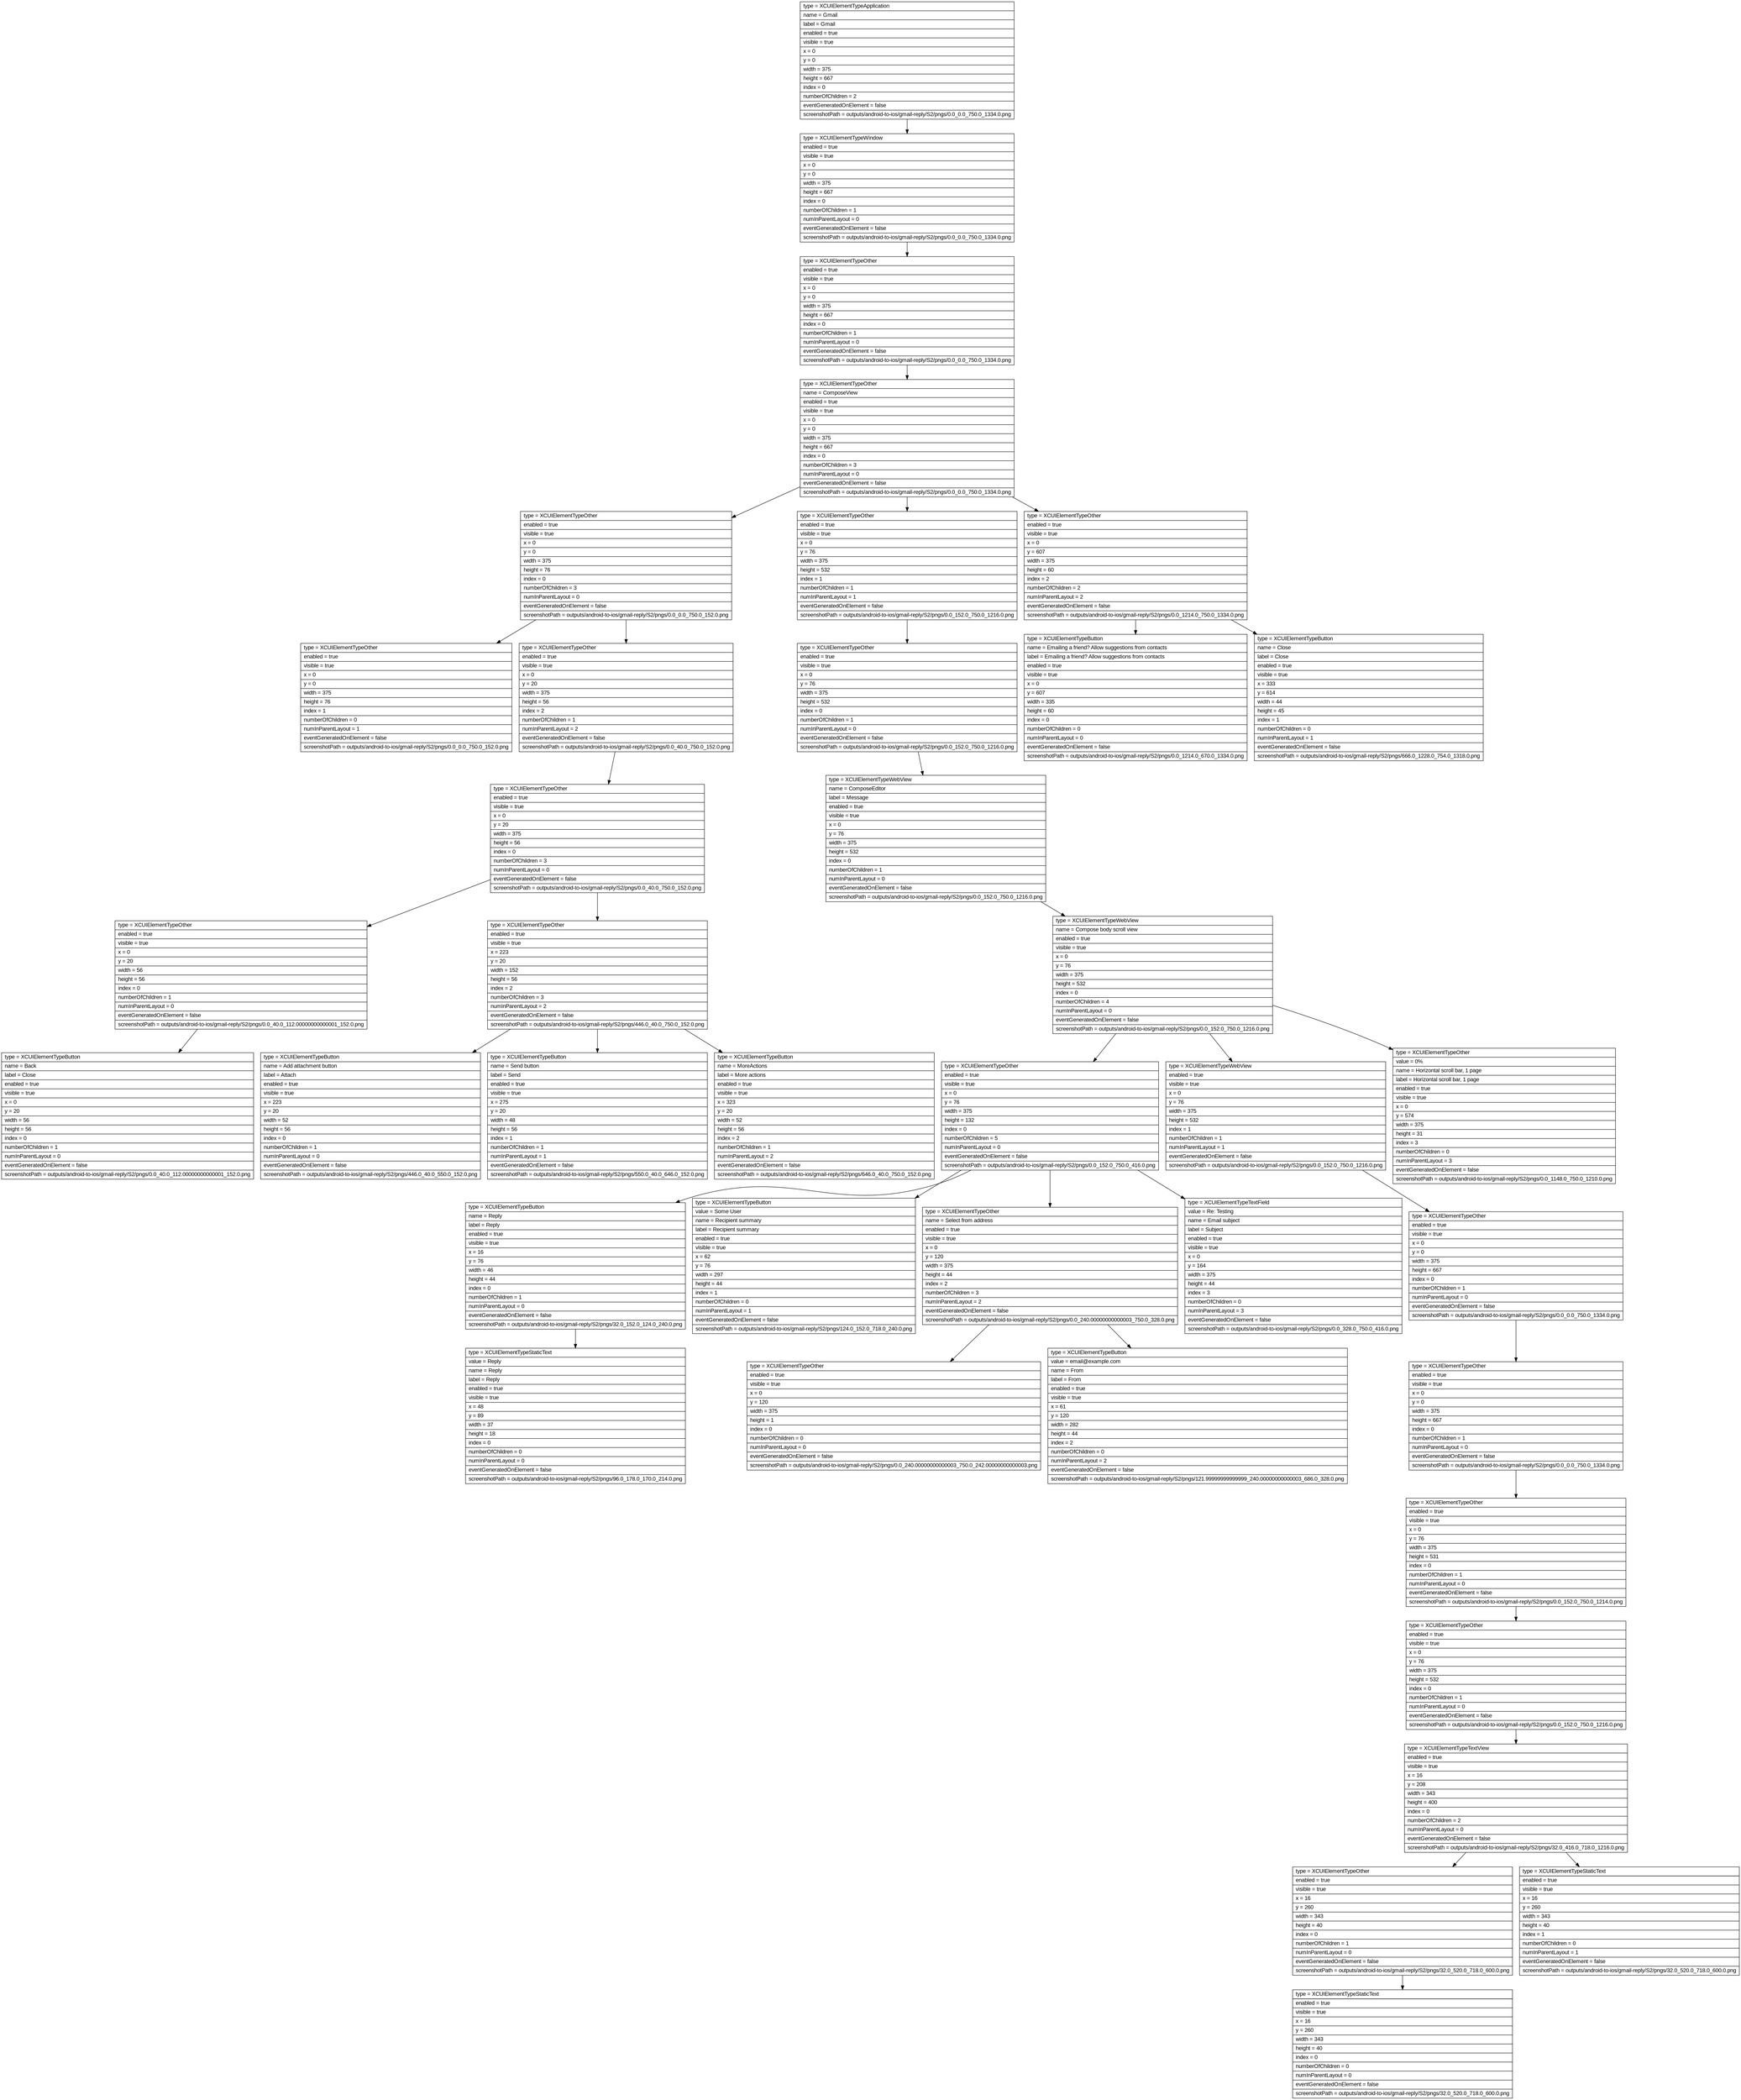 digraph Layout {

	node [shape=record fontname=Arial];

	0	[label="{type = XCUIElementTypeApplication\l|name = Gmail\l|label = Gmail\l|enabled = true\l|visible = true\l|x = 0\l|y = 0\l|width = 375\l|height = 667\l|index = 0\l|numberOfChildren = 2\l|eventGeneratedOnElement = false \l|screenshotPath = outputs/android-to-ios/gmail-reply/S2/pngs/0.0_0.0_750.0_1334.0.png\l}"]
	1	[label="{type = XCUIElementTypeWindow\l|enabled = true\l|visible = true\l|x = 0\l|y = 0\l|width = 375\l|height = 667\l|index = 0\l|numberOfChildren = 1\l|numInParentLayout = 0\l|eventGeneratedOnElement = false \l|screenshotPath = outputs/android-to-ios/gmail-reply/S2/pngs/0.0_0.0_750.0_1334.0.png\l}"]
	2	[label="{type = XCUIElementTypeOther\l|enabled = true\l|visible = true\l|x = 0\l|y = 0\l|width = 375\l|height = 667\l|index = 0\l|numberOfChildren = 1\l|numInParentLayout = 0\l|eventGeneratedOnElement = false \l|screenshotPath = outputs/android-to-ios/gmail-reply/S2/pngs/0.0_0.0_750.0_1334.0.png\l}"]
	3	[label="{type = XCUIElementTypeOther\l|name = ComposeView\l|enabled = true\l|visible = true\l|x = 0\l|y = 0\l|width = 375\l|height = 667\l|index = 0\l|numberOfChildren = 3\l|numInParentLayout = 0\l|eventGeneratedOnElement = false \l|screenshotPath = outputs/android-to-ios/gmail-reply/S2/pngs/0.0_0.0_750.0_1334.0.png\l}"]
	4	[label="{type = XCUIElementTypeOther\l|enabled = true\l|visible = true\l|x = 0\l|y = 0\l|width = 375\l|height = 76\l|index = 0\l|numberOfChildren = 3\l|numInParentLayout = 0\l|eventGeneratedOnElement = false \l|screenshotPath = outputs/android-to-ios/gmail-reply/S2/pngs/0.0_0.0_750.0_152.0.png\l}"]
	5	[label="{type = XCUIElementTypeOther\l|enabled = true\l|visible = true\l|x = 0\l|y = 76\l|width = 375\l|height = 532\l|index = 1\l|numberOfChildren = 1\l|numInParentLayout = 1\l|eventGeneratedOnElement = false \l|screenshotPath = outputs/android-to-ios/gmail-reply/S2/pngs/0.0_152.0_750.0_1216.0.png\l}"]
	6	[label="{type = XCUIElementTypeOther\l|enabled = true\l|visible = true\l|x = 0\l|y = 607\l|width = 375\l|height = 60\l|index = 2\l|numberOfChildren = 2\l|numInParentLayout = 2\l|eventGeneratedOnElement = false \l|screenshotPath = outputs/android-to-ios/gmail-reply/S2/pngs/0.0_1214.0_750.0_1334.0.png\l}"]
	7	[label="{type = XCUIElementTypeOther\l|enabled = true\l|visible = true\l|x = 0\l|y = 0\l|width = 375\l|height = 76\l|index = 1\l|numberOfChildren = 0\l|numInParentLayout = 1\l|eventGeneratedOnElement = false \l|screenshotPath = outputs/android-to-ios/gmail-reply/S2/pngs/0.0_0.0_750.0_152.0.png\l}"]
	8	[label="{type = XCUIElementTypeOther\l|enabled = true\l|visible = true\l|x = 0\l|y = 20\l|width = 375\l|height = 56\l|index = 2\l|numberOfChildren = 1\l|numInParentLayout = 2\l|eventGeneratedOnElement = false \l|screenshotPath = outputs/android-to-ios/gmail-reply/S2/pngs/0.0_40.0_750.0_152.0.png\l}"]
	9	[label="{type = XCUIElementTypeOther\l|enabled = true\l|visible = true\l|x = 0\l|y = 76\l|width = 375\l|height = 532\l|index = 0\l|numberOfChildren = 1\l|numInParentLayout = 0\l|eventGeneratedOnElement = false \l|screenshotPath = outputs/android-to-ios/gmail-reply/S2/pngs/0.0_152.0_750.0_1216.0.png\l}"]
	10	[label="{type = XCUIElementTypeButton\l|name = Emailing a friend? Allow suggestions from contacts\l|label = Emailing a friend? Allow suggestions from contacts\l|enabled = true\l|visible = true\l|x = 0\l|y = 607\l|width = 335\l|height = 60\l|index = 0\l|numberOfChildren = 0\l|numInParentLayout = 0\l|eventGeneratedOnElement = false \l|screenshotPath = outputs/android-to-ios/gmail-reply/S2/pngs/0.0_1214.0_670.0_1334.0.png\l}"]
	11	[label="{type = XCUIElementTypeButton\l|name = Close\l|label = Close\l|enabled = true\l|visible = true\l|x = 333\l|y = 614\l|width = 44\l|height = 45\l|index = 1\l|numberOfChildren = 0\l|numInParentLayout = 1\l|eventGeneratedOnElement = false \l|screenshotPath = outputs/android-to-ios/gmail-reply/S2/pngs/666.0_1228.0_754.0_1318.0.png\l}"]
	12	[label="{type = XCUIElementTypeOther\l|enabled = true\l|visible = true\l|x = 0\l|y = 20\l|width = 375\l|height = 56\l|index = 0\l|numberOfChildren = 3\l|numInParentLayout = 0\l|eventGeneratedOnElement = false \l|screenshotPath = outputs/android-to-ios/gmail-reply/S2/pngs/0.0_40.0_750.0_152.0.png\l}"]
	13	[label="{type = XCUIElementTypeWebView\l|name = ComposeEditor\l|label = Message\l|enabled = true\l|visible = true\l|x = 0\l|y = 76\l|width = 375\l|height = 532\l|index = 0\l|numberOfChildren = 1\l|numInParentLayout = 0\l|eventGeneratedOnElement = false \l|screenshotPath = outputs/android-to-ios/gmail-reply/S2/pngs/0.0_152.0_750.0_1216.0.png\l}"]
	14	[label="{type = XCUIElementTypeOther\l|enabled = true\l|visible = true\l|x = 0\l|y = 20\l|width = 56\l|height = 56\l|index = 0\l|numberOfChildren = 1\l|numInParentLayout = 0\l|eventGeneratedOnElement = false \l|screenshotPath = outputs/android-to-ios/gmail-reply/S2/pngs/0.0_40.0_112.00000000000001_152.0.png\l}"]
	15	[label="{type = XCUIElementTypeOther\l|enabled = true\l|visible = true\l|x = 223\l|y = 20\l|width = 152\l|height = 56\l|index = 2\l|numberOfChildren = 3\l|numInParentLayout = 2\l|eventGeneratedOnElement = false \l|screenshotPath = outputs/android-to-ios/gmail-reply/S2/pngs/446.0_40.0_750.0_152.0.png\l}"]
	16	[label="{type = XCUIElementTypeWebView\l|name = Compose body scroll view\l|enabled = true\l|visible = true\l|x = 0\l|y = 76\l|width = 375\l|height = 532\l|index = 0\l|numberOfChildren = 4\l|numInParentLayout = 0\l|eventGeneratedOnElement = false \l|screenshotPath = outputs/android-to-ios/gmail-reply/S2/pngs/0.0_152.0_750.0_1216.0.png\l}"]
	17	[label="{type = XCUIElementTypeButton\l|name = Back\l|label = Close\l|enabled = true\l|visible = true\l|x = 0\l|y = 20\l|width = 56\l|height = 56\l|index = 0\l|numberOfChildren = 1\l|numInParentLayout = 0\l|eventGeneratedOnElement = false \l|screenshotPath = outputs/android-to-ios/gmail-reply/S2/pngs/0.0_40.0_112.00000000000001_152.0.png\l}"]
	18	[label="{type = XCUIElementTypeButton\l|name = Add attachment button\l|label = Attach\l|enabled = true\l|visible = true\l|x = 223\l|y = 20\l|width = 52\l|height = 56\l|index = 0\l|numberOfChildren = 1\l|numInParentLayout = 0\l|eventGeneratedOnElement = false \l|screenshotPath = outputs/android-to-ios/gmail-reply/S2/pngs/446.0_40.0_550.0_152.0.png\l}"]
	19	[label="{type = XCUIElementTypeButton\l|name = Send button\l|label = Send\l|enabled = true\l|visible = true\l|x = 275\l|y = 20\l|width = 48\l|height = 56\l|index = 1\l|numberOfChildren = 1\l|numInParentLayout = 1\l|eventGeneratedOnElement = false \l|screenshotPath = outputs/android-to-ios/gmail-reply/S2/pngs/550.0_40.0_646.0_152.0.png\l}"]
	20	[label="{type = XCUIElementTypeButton\l|name = MoreActions\l|label = More actions\l|enabled = true\l|visible = true\l|x = 323\l|y = 20\l|width = 52\l|height = 56\l|index = 2\l|numberOfChildren = 1\l|numInParentLayout = 2\l|eventGeneratedOnElement = false \l|screenshotPath = outputs/android-to-ios/gmail-reply/S2/pngs/646.0_40.0_750.0_152.0.png\l}"]
	21	[label="{type = XCUIElementTypeOther\l|enabled = true\l|visible = true\l|x = 0\l|y = 76\l|width = 375\l|height = 132\l|index = 0\l|numberOfChildren = 5\l|numInParentLayout = 0\l|eventGeneratedOnElement = false \l|screenshotPath = outputs/android-to-ios/gmail-reply/S2/pngs/0.0_152.0_750.0_416.0.png\l}"]
	22	[label="{type = XCUIElementTypeWebView\l|enabled = true\l|visible = true\l|x = 0\l|y = 76\l|width = 375\l|height = 532\l|index = 1\l|numberOfChildren = 1\l|numInParentLayout = 1\l|eventGeneratedOnElement = false \l|screenshotPath = outputs/android-to-ios/gmail-reply/S2/pngs/0.0_152.0_750.0_1216.0.png\l}"]
	23	[label="{type = XCUIElementTypeOther\l|value = 0%\l|name = Horizontal scroll bar, 1 page\l|label = Horizontal scroll bar, 1 page\l|enabled = true\l|visible = true\l|x = 0\l|y = 574\l|width = 375\l|height = 31\l|index = 3\l|numberOfChildren = 0\l|numInParentLayout = 3\l|eventGeneratedOnElement = false \l|screenshotPath = outputs/android-to-ios/gmail-reply/S2/pngs/0.0_1148.0_750.0_1210.0.png\l}"]
	24	[label="{type = XCUIElementTypeButton\l|name = Reply\l|label = Reply\l|enabled = true\l|visible = true\l|x = 16\l|y = 76\l|width = 46\l|height = 44\l|index = 0\l|numberOfChildren = 1\l|numInParentLayout = 0\l|eventGeneratedOnElement = false \l|screenshotPath = outputs/android-to-ios/gmail-reply/S2/pngs/32.0_152.0_124.0_240.0.png\l}"]
	25	[label="{type = XCUIElementTypeButton\l|value = Some User\l|name = Recipient summary\l|label = Recipient summary\l|enabled = true\l|visible = true\l|x = 62\l|y = 76\l|width = 297\l|height = 44\l|index = 1\l|numberOfChildren = 0\l|numInParentLayout = 1\l|eventGeneratedOnElement = false \l|screenshotPath = outputs/android-to-ios/gmail-reply/S2/pngs/124.0_152.0_718.0_240.0.png\l}"]
	26	[label="{type = XCUIElementTypeOther\l|name = Select from address\l|enabled = true\l|visible = true\l|x = 0\l|y = 120\l|width = 375\l|height = 44\l|index = 2\l|numberOfChildren = 3\l|numInParentLayout = 2\l|eventGeneratedOnElement = false \l|screenshotPath = outputs/android-to-ios/gmail-reply/S2/pngs/0.0_240.00000000000003_750.0_328.0.png\l}"]
	27	[label="{type = XCUIElementTypeTextField\l|value = Re: Testing\l|name = Email subject\l|label = Subject\l|enabled = true\l|visible = true\l|x = 0\l|y = 164\l|width = 375\l|height = 44\l|index = 3\l|numberOfChildren = 0\l|numInParentLayout = 3\l|eventGeneratedOnElement = false \l|screenshotPath = outputs/android-to-ios/gmail-reply/S2/pngs/0.0_328.0_750.0_416.0.png\l}"]
	28	[label="{type = XCUIElementTypeOther\l|enabled = true\l|visible = true\l|x = 0\l|y = 0\l|width = 375\l|height = 667\l|index = 0\l|numberOfChildren = 1\l|numInParentLayout = 0\l|eventGeneratedOnElement = false \l|screenshotPath = outputs/android-to-ios/gmail-reply/S2/pngs/0.0_0.0_750.0_1334.0.png\l}"]
	29	[label="{type = XCUIElementTypeStaticText\l|value = Reply\l|name = Reply\l|label = Reply\l|enabled = true\l|visible = true\l|x = 48\l|y = 89\l|width = 37\l|height = 18\l|index = 0\l|numberOfChildren = 0\l|numInParentLayout = 0\l|eventGeneratedOnElement = false \l|screenshotPath = outputs/android-to-ios/gmail-reply/S2/pngs/96.0_178.0_170.0_214.0.png\l}"]
	30	[label="{type = XCUIElementTypeOther\l|enabled = true\l|visible = true\l|x = 0\l|y = 120\l|width = 375\l|height = 1\l|index = 0\l|numberOfChildren = 0\l|numInParentLayout = 0\l|eventGeneratedOnElement = false \l|screenshotPath = outputs/android-to-ios/gmail-reply/S2/pngs/0.0_240.00000000000003_750.0_242.00000000000003.png\l}"]
	31	[label="{type = XCUIElementTypeButton\l|value = email@example.com\l|name = From\l|label = From\l|enabled = true\l|visible = true\l|x = 61\l|y = 120\l|width = 282\l|height = 44\l|index = 2\l|numberOfChildren = 0\l|numInParentLayout = 2\l|eventGeneratedOnElement = false \l|screenshotPath = outputs/android-to-ios/gmail-reply/S2/pngs/121.99999999999999_240.00000000000003_686.0_328.0.png\l}"]
	32	[label="{type = XCUIElementTypeOther\l|enabled = true\l|visible = true\l|x = 0\l|y = 0\l|width = 375\l|height = 667\l|index = 0\l|numberOfChildren = 1\l|numInParentLayout = 0\l|eventGeneratedOnElement = false \l|screenshotPath = outputs/android-to-ios/gmail-reply/S2/pngs/0.0_0.0_750.0_1334.0.png\l}"]
	33	[label="{type = XCUIElementTypeOther\l|enabled = true\l|visible = true\l|x = 0\l|y = 76\l|width = 375\l|height = 531\l|index = 0\l|numberOfChildren = 1\l|numInParentLayout = 0\l|eventGeneratedOnElement = false \l|screenshotPath = outputs/android-to-ios/gmail-reply/S2/pngs/0.0_152.0_750.0_1214.0.png\l}"]
	34	[label="{type = XCUIElementTypeOther\l|enabled = true\l|visible = true\l|x = 0\l|y = 76\l|width = 375\l|height = 532\l|index = 0\l|numberOfChildren = 1\l|numInParentLayout = 0\l|eventGeneratedOnElement = false \l|screenshotPath = outputs/android-to-ios/gmail-reply/S2/pngs/0.0_152.0_750.0_1216.0.png\l}"]
	35	[label="{type = XCUIElementTypeTextView\l|value =   On Sun, Apr 18, 2021 at 9:41 PM Some User <email@example.com> wrote: \l|enabled = true\l|visible = true\l|x = 16\l|y = 208\l|width = 343\l|height = 400\l|index = 0\l|numberOfChildren = 2\l|numInParentLayout = 0\l|eventGeneratedOnElement = false \l|screenshotPath = outputs/android-to-ios/gmail-reply/S2/pngs/32.0_416.0_718.0_1216.0.png\l}"]
	36	[label="{type = XCUIElementTypeOther\l|enabled = true\l|visible = true\l|x = 16\l|y = 260\l|width = 343\l|height = 40\l|index = 0\l|numberOfChildren = 1\l|numInParentLayout = 0\l|eventGeneratedOnElement = false \l|screenshotPath = outputs/android-to-ios/gmail-reply/S2/pngs/32.0_520.0_718.0_600.0.png\l}"]
	37	[label="{type = XCUIElementTypeStaticText\l|value = On Sun, Apr 18, 2021 at 9:41 PM Some User <email@example.com> wrote:\l|name = On Sun, Apr 18, 2021 at 9:41 PM Some User <email@example.com> wrote:\l|label = On Sun, Apr 18, 2021 at 9:41 PM Some User <email@example.com> wrote:\l|enabled = true\l|visible = true\l|x = 16\l|y = 260\l|width = 343\l|height = 40\l|index = 1\l|numberOfChildren = 0\l|numInParentLayout = 1\l|eventGeneratedOnElement = false \l|screenshotPath = outputs/android-to-ios/gmail-reply/S2/pngs/32.0_520.0_718.0_600.0.png\l}"]
	38	[label="{type = XCUIElementTypeStaticText\l|value = On Sun, Apr 18, 2021 at 9:41 PM Some User <email@example.com> wrote:\l|name = On Sun, Apr 18, 2021 at 9:41 PM Some User <email@example.com> wrote:\l|label = On Sun, Apr 18, 2021 at 9:41 PM Some User <email@example.com> wrote:\l|enabled = true\l|visible = true\l|x = 16\l|y = 260\l|width = 343\l|height = 40\l|index = 0\l|numberOfChildren = 0\l|numInParentLayout = 0\l|eventGeneratedOnElement = false \l|screenshotPath = outputs/android-to-ios/gmail-reply/S2/pngs/32.0_520.0_718.0_600.0.png\l}"]


	0 -> 1
	1 -> 2
	2 -> 3
	3 -> 4
	3 -> 5
	3 -> 6
	4 -> 7
	4 -> 8
	5 -> 9
	6 -> 10
	6 -> 11
	8 -> 12
	9 -> 13
	12 -> 14
	12 -> 15
	13 -> 16
	14 -> 17
	15 -> 18
	15 -> 19
	15 -> 20
	16 -> 21
	16 -> 22
	16 -> 23
	21 -> 24
	21 -> 25
	21 -> 26
	21 -> 27
	22 -> 28
	24 -> 29
	26 -> 30
	26 -> 31
	28 -> 32
	32 -> 33
	33 -> 34
	34 -> 35
	35 -> 36
	35 -> 37
	36 -> 38


}